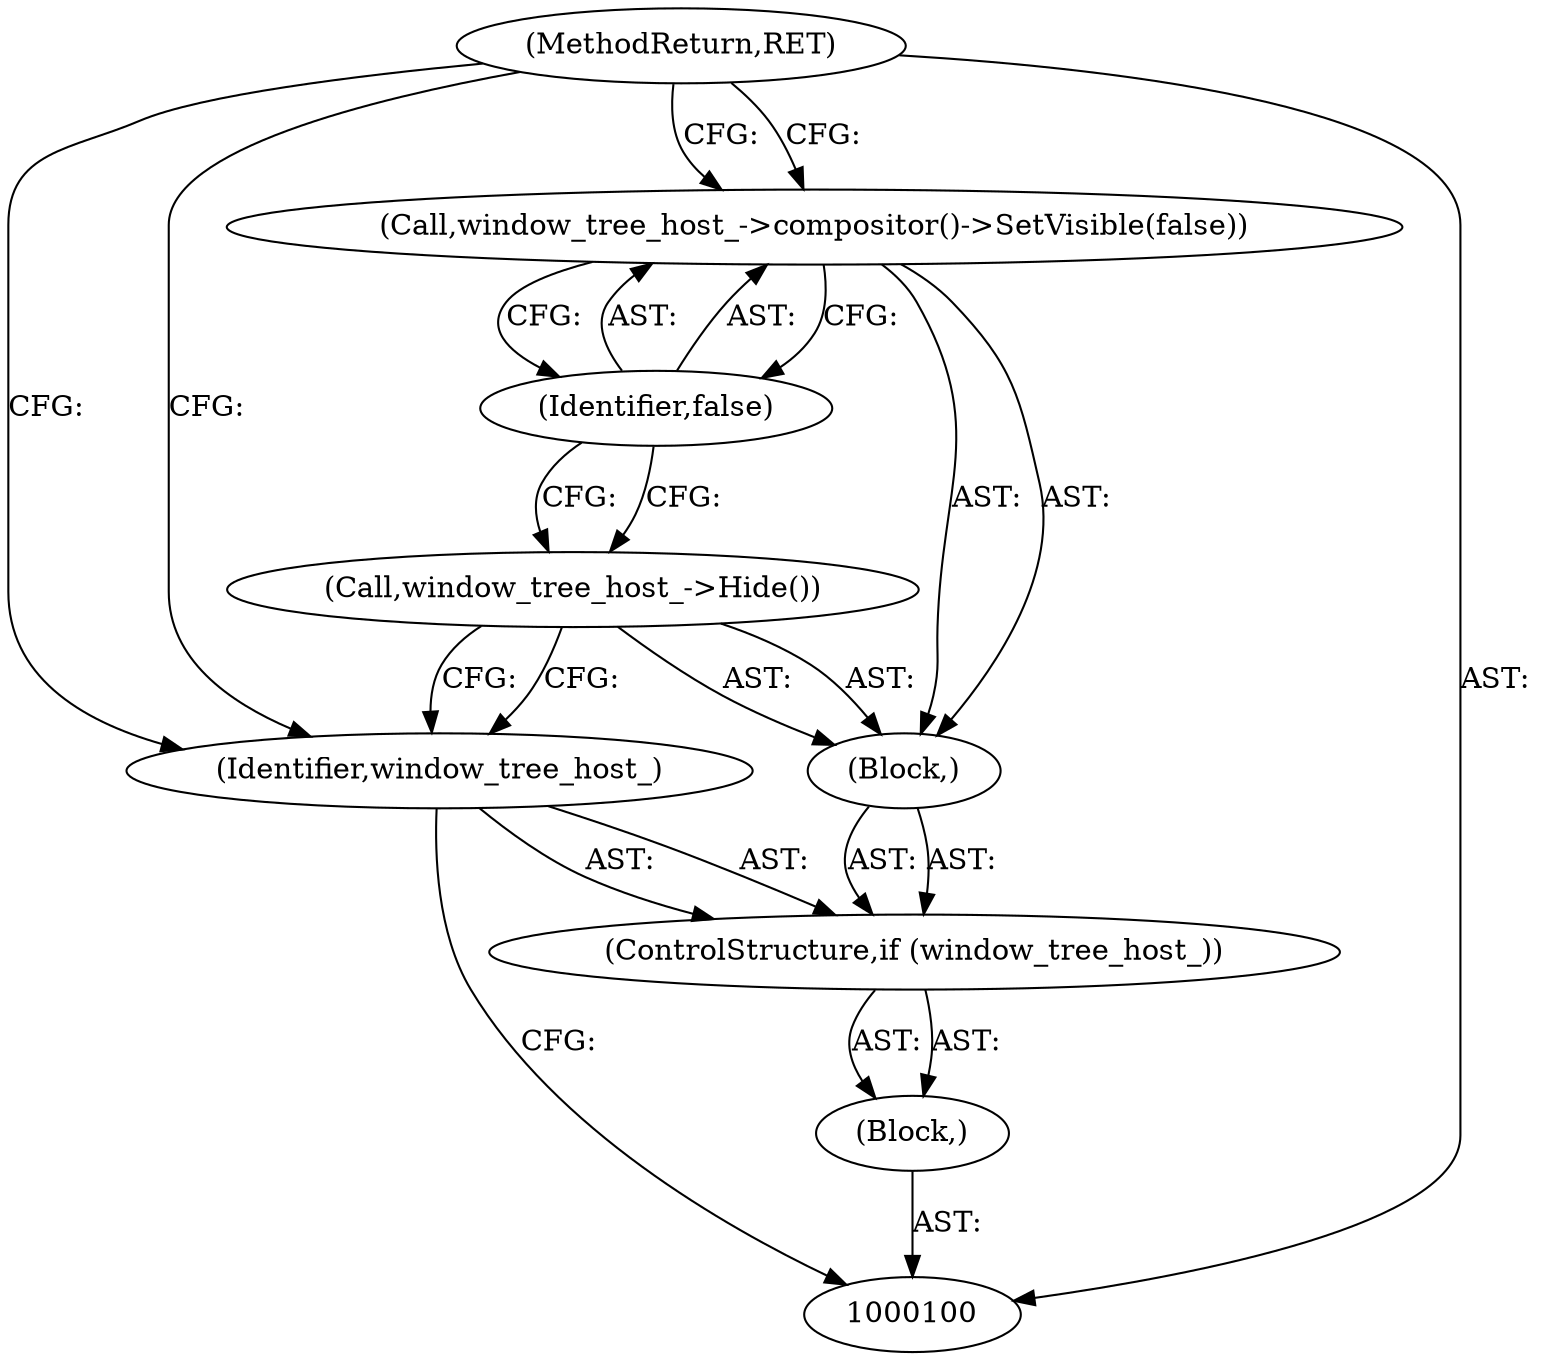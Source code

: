 digraph "0_Chrome_6a60f01228557982e6508c5919cc21fcfddf110b_6" {
"1000108" [label="(MethodReturn,RET)"];
"1000101" [label="(Block,)"];
"1000102" [label="(ControlStructure,if (window_tree_host_))"];
"1000104" [label="(Block,)"];
"1000103" [label="(Identifier,window_tree_host_)"];
"1000105" [label="(Call,window_tree_host_->Hide())"];
"1000106" [label="(Call,window_tree_host_->compositor()->SetVisible(false))"];
"1000107" [label="(Identifier,false)"];
"1000108" -> "1000100"  [label="AST: "];
"1000108" -> "1000106"  [label="CFG: "];
"1000108" -> "1000103"  [label="CFG: "];
"1000101" -> "1000100"  [label="AST: "];
"1000102" -> "1000101"  [label="AST: "];
"1000102" -> "1000101"  [label="AST: "];
"1000103" -> "1000102"  [label="AST: "];
"1000104" -> "1000102"  [label="AST: "];
"1000104" -> "1000102"  [label="AST: "];
"1000105" -> "1000104"  [label="AST: "];
"1000106" -> "1000104"  [label="AST: "];
"1000103" -> "1000102"  [label="AST: "];
"1000103" -> "1000100"  [label="CFG: "];
"1000105" -> "1000103"  [label="CFG: "];
"1000108" -> "1000103"  [label="CFG: "];
"1000105" -> "1000104"  [label="AST: "];
"1000105" -> "1000103"  [label="CFG: "];
"1000107" -> "1000105"  [label="CFG: "];
"1000106" -> "1000104"  [label="AST: "];
"1000106" -> "1000107"  [label="CFG: "];
"1000107" -> "1000106"  [label="AST: "];
"1000108" -> "1000106"  [label="CFG: "];
"1000107" -> "1000106"  [label="AST: "];
"1000107" -> "1000105"  [label="CFG: "];
"1000106" -> "1000107"  [label="CFG: "];
}

